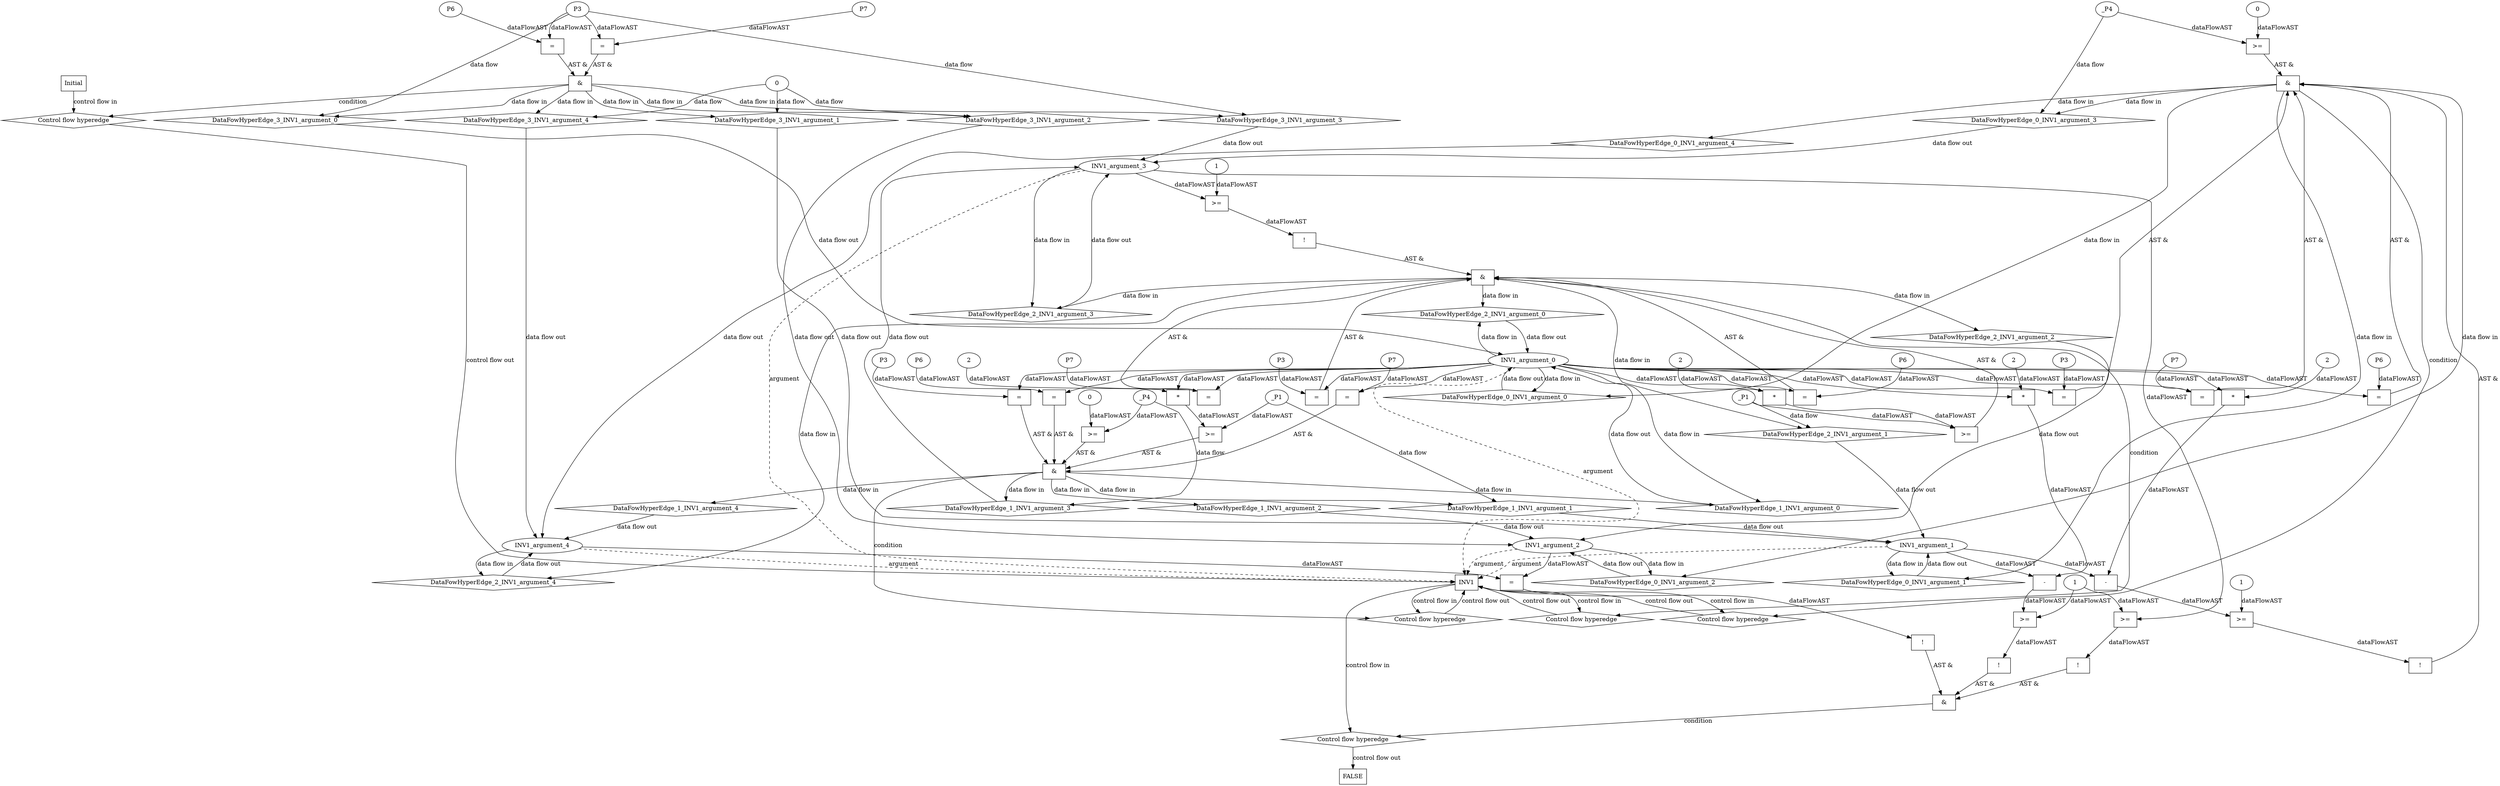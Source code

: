 digraph dag {
"INV1" [label="INV1" nodeName="INV1" class=cfn  shape="rect"];
FALSE [label="FALSE" nodeName=FALSE class=cfn  shape="rect"];
Initial [label="Initial" nodeName=Initial class=cfn  shape="rect"];
ControlFowHyperEdge_0 [label="Control flow hyperedge" nodeName=ControlFowHyperEdge_0 class=controlFlowHyperEdge shape="diamond"];
"INV1" -> ControlFowHyperEdge_0 [label="control flow in"]
ControlFowHyperEdge_0 -> "INV1" [label="control flow out"]
ControlFowHyperEdge_1 [label="Control flow hyperedge" nodeName=ControlFowHyperEdge_1 class=controlFlowHyperEdge shape="diamond"];
"INV1" -> ControlFowHyperEdge_1 [label="control flow in"]
ControlFowHyperEdge_1 -> "INV1" [label="control flow out"]
ControlFowHyperEdge_2 [label="Control flow hyperedge" nodeName=ControlFowHyperEdge_2 class=controlFlowHyperEdge shape="diamond"];
"INV1" -> ControlFowHyperEdge_2 [label="control flow in"]
ControlFowHyperEdge_2 -> "INV1" [label="control flow out"]
ControlFowHyperEdge_3 [label="Control flow hyperedge" nodeName=ControlFowHyperEdge_3 class=controlFlowHyperEdge shape="diamond"];
"Initial" -> ControlFowHyperEdge_3 [label="control flow in"]
ControlFowHyperEdge_3 -> "INV1" [label="control flow out"]
ControlFowHyperEdge_4 [label="Control flow hyperedge" nodeName=ControlFowHyperEdge_4 class=controlFlowHyperEdge shape="diamond"];
"INV1" -> ControlFowHyperEdge_4 [label="control flow in"]
ControlFowHyperEdge_4 -> "FALSE" [label="control flow out"]
"INV1_argument_0" [label="INV1_argument_0" nodeName=argument0 class=argument  head="INV1" shape="oval"];
"INV1_argument_0" -> "INV1"[label="argument" style="dashed"]
"INV1_argument_1" [label="INV1_argument_1" nodeName=argument1 class=argument  head="INV1" shape="oval"];
"INV1_argument_1" -> "INV1"[label="argument" style="dashed"]
"INV1_argument_2" [label="INV1_argument_2" nodeName=argument2 class=argument  head="INV1" shape="oval"];
"INV1_argument_2" -> "INV1"[label="argument" style="dashed"]
"INV1_argument_3" [label="INV1_argument_3" nodeName=argument3 class=argument  head="INV1" shape="oval"];
"INV1_argument_3" -> "INV1"[label="argument" style="dashed"]
"INV1_argument_4" [label="INV1_argument_4" nodeName=argument4 class=argument  head="INV1" shape="oval"];
"INV1_argument_4" -> "INV1"[label="argument" style="dashed"]

"xxxINV1___INV1_0xxx_and" [label="&" nodeName="xxxINV1___INV1_0xxx_and" class=Operator shape="rect"];
"xxxINV1___INV1_0xxxguard1_node_0" [label="=" nodeName="xxxINV1___INV1_0xxxguard1_node_0" class=Operator  shape="rect"];
"xxxINV1___INV1_0xxxguard1_node_1" [label="P3" nodeName="xxxINV1___INV1_0xxxguard1_node_1" class=Constant ];
"xxxINV1___INV1_0xxxguard1_node_1" -> "xxxINV1___INV1_0xxxguard1_node_0"[label="dataFlowAST"]
"INV1_argument_0" -> "xxxINV1___INV1_0xxxguard1_node_0"[label="dataFlowAST"]

"xxxINV1___INV1_0xxxguard1_node_0" -> "xxxINV1___INV1_0xxx_and" [label="AST &"];
"xxxINV1___INV1_0xxxguard2_node_0" [label="!" nodeName="xxxINV1___INV1_0xxxguard2_node_0" class=Operator shape="rect"];
"xxxINV1___INV1_0xxxguard2_node_1" [label=">=" nodeName="xxxINV1___INV1_0xxxguard2_node_1" class=Operator  shape="rect"];
"xxxINV1___INV1_0xxxguard2_node_2" [label="-" nodeName="xxxINV1___INV1_0xxxguard2_node_2" class= Operator shape="rect"];
"xxxINV1___INV1_0xxxguard2_node_3" [label="*" nodeName="xxxINV1___INV1_0xxxguard2_node_3" class=Operator  shape="rect"];
"xxxINV1___INV1_0xxxguard2_node_4" [label="2" nodeName="xxxINV1___INV1_0xxxguard2_node_4" class=Coeff ];
"xxxINV1___INV1_0xxxguard2_node_7" [label="1" nodeName="xxxINV1___INV1_0xxxguard2_node_7" class=Literal ];
"xxxINV1___INV1_0xxxguard2_node_1" -> "xxxINV1___INV1_0xxxguard2_node_0"[label="dataFlowAST"]
"xxxINV1___INV1_0xxxguard2_node_2" -> "xxxINV1___INV1_0xxxguard2_node_1"[label="dataFlowAST"]
"xxxINV1___INV1_0xxxguard2_node_7" -> "xxxINV1___INV1_0xxxguard2_node_1"[label="dataFlowAST"]
"xxxINV1___INV1_0xxxguard2_node_3" -> "xxxINV1___INV1_0xxxguard2_node_2"[label="dataFlowAST"]
"INV1_argument_1" -> "xxxINV1___INV1_0xxxguard2_node_2"[label="dataFlowAST"]
"xxxINV1___INV1_0xxxguard2_node_4" -> "xxxINV1___INV1_0xxxguard2_node_3"[label="dataFlowAST"]
"INV1_argument_0" -> "xxxINV1___INV1_0xxxguard2_node_3"[label="dataFlowAST"]

"xxxINV1___INV1_0xxxguard2_node_0" -> "xxxINV1___INV1_0xxx_and" [label="AST &"];
"xxxINV1___INV1_0xxxguard_0_node_0" [label="=" nodeName="xxxINV1___INV1_0xxxguard_0_node_0" class=Operator  shape="rect"];
"xxxINV1___INV1_0xxxguard_0_node_1" [label="P7" nodeName="xxxINV1___INV1_0xxxguard_0_node_1" class=Constant ];
"xxxINV1___INV1_0xxxguard_0_node_1" -> "xxxINV1___INV1_0xxxguard_0_node_0"[label="dataFlowAST"]
"INV1_argument_0" -> "xxxINV1___INV1_0xxxguard_0_node_0"[label="dataFlowAST"]

"xxxINV1___INV1_0xxxguard_0_node_0" -> "xxxINV1___INV1_0xxx_and" [label="AST &"];
"xxxINV1___INV1_0xxxguard4_node_0" [label="=" nodeName="xxxINV1___INV1_0xxxguard4_node_0" class=Operator  shape="rect"];
"xxxINV1___INV1_0xxxguard4_node_1" [label="P6" nodeName="xxxINV1___INV1_0xxxguard4_node_1" class=Constant ];
"xxxINV1___INV1_0xxxguard4_node_1" -> "xxxINV1___INV1_0xxxguard4_node_0"[label="dataFlowAST"]
"INV1_argument_0" -> "xxxINV1___INV1_0xxxguard4_node_0"[label="dataFlowAST"]

"xxxINV1___INV1_0xxxguard4_node_0" -> "xxxINV1___INV1_0xxx_and" [label="AST &"];
"xxxINV1___INV1_0xxxguard3_node_0" [label=">=" nodeName="xxxINV1___INV1_0xxxguard3_node_0" class=Operator  shape="rect"];
"xxxINV1___INV1_0xxxguard3_node_2" [label="0" nodeName="xxxINV1___INV1_0xxxguard3_node_2" class=Literal ];
"xxxINV1___INV1_0xxxdataFlow_0_node_0" -> "xxxINV1___INV1_0xxxguard3_node_0"[label="dataFlowAST"]
"xxxINV1___INV1_0xxxguard3_node_2" -> "xxxINV1___INV1_0xxxguard3_node_0"[label="dataFlowAST"]

"xxxINV1___INV1_0xxxguard3_node_0" -> "xxxINV1___INV1_0xxx_and" [label="AST &"];
"xxxINV1___INV1_0xxx_and" -> "ControlFowHyperEdge_0" [label="condition"];
"xxxINV1___INV1_0xxxdataFlow_0_node_0" [label="_P4" nodeName="xxxINV1___INV1_0xxxdataFlow_0_node_0" class=Constant ];

"xxxINV1___INV1_0xxxdataFlow_0_node_0" -> "DataFowHyperEdge_0_INV1_argument_3" [label="data flow"];
"xxxINV1___INV1_1xxx_and" [label="&" nodeName="xxxINV1___INV1_1xxx_and" class=Operator shape="rect"];
"xxxINV1___INV1_1xxxguard2_node_0" [label=">=" nodeName="xxxINV1___INV1_1xxxguard2_node_0" class=Operator  shape="rect"];
"xxxINV1___INV1_1xxxguard2_node_2" [label="0" nodeName="xxxINV1___INV1_1xxxguard2_node_2" class=Literal ];
"xxxINV1___INV1_1xxxdataFlow1_node_0" -> "xxxINV1___INV1_1xxxguard2_node_0"[label="dataFlowAST"]
"xxxINV1___INV1_1xxxguard2_node_2" -> "xxxINV1___INV1_1xxxguard2_node_0"[label="dataFlowAST"]

"xxxINV1___INV1_1xxxguard2_node_0" -> "xxxINV1___INV1_1xxx_and" [label="AST &"];
"xxxINV1___INV1_1xxxguard3_node_0" [label=">=" nodeName="xxxINV1___INV1_1xxxguard3_node_0" class=Operator  shape="rect"];
"xxxINV1___INV1_1xxxguard3_node_1" [label="*" nodeName="xxxINV1___INV1_1xxxguard3_node_1" class=Operator  shape="rect"];
"xxxINV1___INV1_1xxxguard3_node_2" [label="2" nodeName="xxxINV1___INV1_1xxxguard3_node_2" class=Coeff ];
"xxxINV1___INV1_1xxxguard3_node_1" -> "xxxINV1___INV1_1xxxguard3_node_0"[label="dataFlowAST"]
"xxxINV1___INV1_1xxxdataFlow_0_node_0" -> "xxxINV1___INV1_1xxxguard3_node_0"[label="dataFlowAST"]
"xxxINV1___INV1_1xxxguard3_node_2" -> "xxxINV1___INV1_1xxxguard3_node_1"[label="dataFlowAST"]
"INV1_argument_0" -> "xxxINV1___INV1_1xxxguard3_node_1"[label="dataFlowAST"]

"xxxINV1___INV1_1xxxguard3_node_0" -> "xxxINV1___INV1_1xxx_and" [label="AST &"];
"xxxINV1___INV1_1xxxguard_0_node_0" [label="=" nodeName="xxxINV1___INV1_1xxxguard_0_node_0" class=Operator  shape="rect"];
"xxxINV1___INV1_1xxxguard_0_node_1" [label="P7" nodeName="xxxINV1___INV1_1xxxguard_0_node_1" class=Constant ];
"xxxINV1___INV1_1xxxguard_0_node_1" -> "xxxINV1___INV1_1xxxguard_0_node_0"[label="dataFlowAST"]
"INV1_argument_0" -> "xxxINV1___INV1_1xxxguard_0_node_0"[label="dataFlowAST"]

"xxxINV1___INV1_1xxxguard_0_node_0" -> "xxxINV1___INV1_1xxx_and" [label="AST &"];
"xxxINV1___INV1_1xxxguard4_node_0" [label="=" nodeName="xxxINV1___INV1_1xxxguard4_node_0" class=Operator  shape="rect"];
"xxxINV1___INV1_1xxxguard4_node_1" [label="P6" nodeName="xxxINV1___INV1_1xxxguard4_node_1" class=Constant ];
"xxxINV1___INV1_1xxxguard4_node_1" -> "xxxINV1___INV1_1xxxguard4_node_0"[label="dataFlowAST"]
"INV1_argument_0" -> "xxxINV1___INV1_1xxxguard4_node_0"[label="dataFlowAST"]

"xxxINV1___INV1_1xxxguard4_node_0" -> "xxxINV1___INV1_1xxx_and" [label="AST &"];
"xxxINV1___INV1_1xxxguard1_node_0" [label="=" nodeName="xxxINV1___INV1_1xxxguard1_node_0" class=Operator  shape="rect"];
"xxxINV1___INV1_1xxxguard1_node_1" [label="P3" nodeName="xxxINV1___INV1_1xxxguard1_node_1" class=Constant ];
"xxxINV1___INV1_1xxxguard1_node_1" -> "xxxINV1___INV1_1xxxguard1_node_0"[label="dataFlowAST"]
"INV1_argument_0" -> "xxxINV1___INV1_1xxxguard1_node_0"[label="dataFlowAST"]

"xxxINV1___INV1_1xxxguard1_node_0" -> "xxxINV1___INV1_1xxx_and" [label="AST &"];
"xxxINV1___INV1_1xxx_and" -> "ControlFowHyperEdge_1" [label="condition"];
"xxxINV1___INV1_1xxxdataFlow_0_node_0" [label="_P1" nodeName="xxxINV1___INV1_1xxxdataFlow_0_node_0" class=Constant ];

"xxxINV1___INV1_1xxxdataFlow_0_node_0" -> "DataFowHyperEdge_1_INV1_argument_1" [label="data flow"];
"xxxINV1___INV1_1xxxdataFlow1_node_0" [label="_P4" nodeName="xxxINV1___INV1_1xxxdataFlow1_node_0" class=Constant ];

"xxxINV1___INV1_1xxxdataFlow1_node_0" -> "DataFowHyperEdge_1_INV1_argument_3" [label="data flow"];
"xxxINV1___INV1_2xxx_and" [label="&" nodeName="xxxINV1___INV1_2xxx_and" class=Operator shape="rect"];
"xxxINV1___INV1_2xxxguard3_node_0" [label=">=" nodeName="xxxINV1___INV1_2xxxguard3_node_0" class=Operator  shape="rect"];
"xxxINV1___INV1_2xxxguard3_node_1" [label="*" nodeName="xxxINV1___INV1_2xxxguard3_node_1" class=Operator  shape="rect"];
"xxxINV1___INV1_2xxxguard3_node_2" [label="2" nodeName="xxxINV1___INV1_2xxxguard3_node_2" class=Coeff ];
"xxxINV1___INV1_2xxxguard3_node_1" -> "xxxINV1___INV1_2xxxguard3_node_0"[label="dataFlowAST"]
"xxxINV1___INV1_2xxxdataFlow_0_node_0" -> "xxxINV1___INV1_2xxxguard3_node_0"[label="dataFlowAST"]
"xxxINV1___INV1_2xxxguard3_node_2" -> "xxxINV1___INV1_2xxxguard3_node_1"[label="dataFlowAST"]
"INV1_argument_0" -> "xxxINV1___INV1_2xxxguard3_node_1"[label="dataFlowAST"]

"xxxINV1___INV1_2xxxguard3_node_0" -> "xxxINV1___INV1_2xxx_and" [label="AST &"];
"xxxINV1___INV1_2xxxguard4_node_0" [label="=" nodeName="xxxINV1___INV1_2xxxguard4_node_0" class=Operator  shape="rect"];
"xxxINV1___INV1_2xxxguard4_node_1" [label="P6" nodeName="xxxINV1___INV1_2xxxguard4_node_1" class=Constant ];
"xxxINV1___INV1_2xxxguard4_node_1" -> "xxxINV1___INV1_2xxxguard4_node_0"[label="dataFlowAST"]
"INV1_argument_0" -> "xxxINV1___INV1_2xxxguard4_node_0"[label="dataFlowAST"]

"xxxINV1___INV1_2xxxguard4_node_0" -> "xxxINV1___INV1_2xxx_and" [label="AST &"];
"xxxINV1___INV1_2xxxguard_0_node_0" [label="=" nodeName="xxxINV1___INV1_2xxxguard_0_node_0" class=Operator  shape="rect"];
"xxxINV1___INV1_2xxxguard_0_node_1" [label="P7" nodeName="xxxINV1___INV1_2xxxguard_0_node_1" class=Constant ];
"xxxINV1___INV1_2xxxguard_0_node_1" -> "xxxINV1___INV1_2xxxguard_0_node_0"[label="dataFlowAST"]
"INV1_argument_0" -> "xxxINV1___INV1_2xxxguard_0_node_0"[label="dataFlowAST"]

"xxxINV1___INV1_2xxxguard_0_node_0" -> "xxxINV1___INV1_2xxx_and" [label="AST &"];
"xxxINV1___INV1_2xxxguard2_node_0" [label="!" nodeName="xxxINV1___INV1_2xxxguard2_node_0" class=Operator shape="rect"];
"xxxINV1___INV1_2xxxguard2_node_1" [label=">=" nodeName="xxxINV1___INV1_2xxxguard2_node_1" class=Operator  shape="rect"];
"xxxINV1___INV1_2xxxguard2_node_3" [label="1" nodeName="xxxINV1___INV1_2xxxguard2_node_3" class=Literal ];
"xxxINV1___INV1_2xxxguard2_node_1" -> "xxxINV1___INV1_2xxxguard2_node_0"[label="dataFlowAST"]
"INV1_argument_3" -> "xxxINV1___INV1_2xxxguard2_node_1"[label="dataFlowAST"]
"xxxINV1___INV1_2xxxguard2_node_3" -> "xxxINV1___INV1_2xxxguard2_node_1"[label="dataFlowAST"]

"xxxINV1___INV1_2xxxguard2_node_0" -> "xxxINV1___INV1_2xxx_and" [label="AST &"];
"xxxINV1___INV1_2xxxguard1_node_0" [label="=" nodeName="xxxINV1___INV1_2xxxguard1_node_0" class=Operator  shape="rect"];
"xxxINV1___INV1_2xxxguard1_node_1" [label="P3" nodeName="xxxINV1___INV1_2xxxguard1_node_1" class=Constant ];
"xxxINV1___INV1_2xxxguard1_node_1" -> "xxxINV1___INV1_2xxxguard1_node_0"[label="dataFlowAST"]
"INV1_argument_0" -> "xxxINV1___INV1_2xxxguard1_node_0"[label="dataFlowAST"]

"xxxINV1___INV1_2xxxguard1_node_0" -> "xxxINV1___INV1_2xxx_and" [label="AST &"];
"xxxINV1___INV1_2xxx_and" -> "ControlFowHyperEdge_2" [label="condition"];
"xxxINV1___INV1_2xxxdataFlow_0_node_0" [label="_P1" nodeName="xxxINV1___INV1_2xxxdataFlow_0_node_0" class=Constant ];

"xxxINV1___INV1_2xxxdataFlow_0_node_0" -> "DataFowHyperEdge_2_INV1_argument_1" [label="data flow"];
"xxxINV1___Initial_3xxx_and" [label="&" nodeName="xxxINV1___Initial_3xxx_and" class=Operator shape="rect"];
"xxxINV1___Initial_3xxxguard_0_node_0" [label="=" nodeName="xxxINV1___Initial_3xxxguard_0_node_0" class=Operator  shape="rect"];
"xxxINV1___Initial_3xxxguard_0_node_1" [label="P7" nodeName="xxxINV1___Initial_3xxxguard_0_node_1" class=Constant ];
"xxxINV1___Initial_3xxxguard_0_node_1" -> "xxxINV1___Initial_3xxxguard_0_node_0"[label="dataFlowAST"]
"xxxINV1___Initial_3xxxdataFlow3_node_0" -> "xxxINV1___Initial_3xxxguard_0_node_0"[label="dataFlowAST"]

"xxxINV1___Initial_3xxxguard_0_node_0" -> "xxxINV1___Initial_3xxx_and" [label="AST &"];
"xxxINV1___Initial_3xxxguard1_node_0" [label="=" nodeName="xxxINV1___Initial_3xxxguard1_node_0" class=Operator  shape="rect"];
"xxxINV1___Initial_3xxxguard1_node_1" [label="P6" nodeName="xxxINV1___Initial_3xxxguard1_node_1" class=Constant ];
"xxxINV1___Initial_3xxxguard1_node_1" -> "xxxINV1___Initial_3xxxguard1_node_0"[label="dataFlowAST"]
"xxxINV1___Initial_3xxxdataFlow3_node_0" -> "xxxINV1___Initial_3xxxguard1_node_0"[label="dataFlowAST"]

"xxxINV1___Initial_3xxxguard1_node_0" -> "xxxINV1___Initial_3xxx_and" [label="AST &"];
"xxxINV1___Initial_3xxx_and" -> "ControlFowHyperEdge_3" [label="condition"];
"xxxINV1___Initial_3xxxdataFlow_0_node_0" [label="0" nodeName="xxxINV1___Initial_3xxxdataFlow_0_node_0" class=Literal ];

"xxxINV1___Initial_3xxxdataFlow_0_node_0" -> "DataFowHyperEdge_3_INV1_argument_4" [label="data flow"];

"xxxINV1___Initial_3xxxdataFlow_0_node_0" -> "DataFowHyperEdge_3_INV1_argument_1" [label="data flow"];

"xxxINV1___Initial_3xxxdataFlow_0_node_0" -> "DataFowHyperEdge_3_INV1_argument_2" [label="data flow"];
"xxxINV1___Initial_3xxxdataFlow3_node_0" [label="P3" nodeName="xxxINV1___Initial_3xxxdataFlow3_node_0" class=Constant ];

"xxxINV1___Initial_3xxxdataFlow3_node_0" -> "DataFowHyperEdge_3_INV1_argument_3" [label="data flow"];

"xxxINV1___Initial_3xxxdataFlow3_node_0" -> "DataFowHyperEdge_3_INV1_argument_0" [label="data flow"];
"xxxFALSE___INV1_4xxx_and" [label="&" nodeName="xxxFALSE___INV1_4xxx_and" class=Operator shape="rect"];
"xxxFALSE___INV1_4xxxguard_0_node_0" [label="!" nodeName="xxxFALSE___INV1_4xxxguard_0_node_0" class=Operator shape="rect"];
"xxxFALSE___INV1_4xxxguard_0_node_1" [label="=" nodeName="xxxFALSE___INV1_4xxxguard_0_node_1" class=Operator  shape="rect"];
"xxxFALSE___INV1_4xxxguard_0_node_1" -> "xxxFALSE___INV1_4xxxguard_0_node_0"[label="dataFlowAST"]
"INV1_argument_2" -> "xxxFALSE___INV1_4xxxguard_0_node_1"[label="dataFlowAST"]
"INV1_argument_4" -> "xxxFALSE___INV1_4xxxguard_0_node_1"[label="dataFlowAST"]

"xxxFALSE___INV1_4xxxguard_0_node_0" -> "xxxFALSE___INV1_4xxx_and" [label="AST &"];
"xxxFALSE___INV1_4xxxguard1_node_0" [label="!" nodeName="xxxFALSE___INV1_4xxxguard1_node_0" class=Operator shape="rect"];
"xxxFALSE___INV1_4xxxguard1_node_1" [label=">=" nodeName="xxxFALSE___INV1_4xxxguard1_node_1" class=Operator  shape="rect"];
"xxxFALSE___INV1_4xxxguard1_node_2" [label="-" nodeName="xxxFALSE___INV1_4xxxguard1_node_2" class= Operator shape="rect"];
"xxxFALSE___INV1_4xxxguard1_node_3" [label="*" nodeName="xxxFALSE___INV1_4xxxguard1_node_3" class=Operator  shape="rect"];
"xxxFALSE___INV1_4xxxguard1_node_4" [label="2" nodeName="xxxFALSE___INV1_4xxxguard1_node_4" class=Coeff ];
"xxxFALSE___INV1_4xxxguard1_node_7" [label="1" nodeName="xxxFALSE___INV1_4xxxguard1_node_7" class=Literal ];
"xxxFALSE___INV1_4xxxguard1_node_1" -> "xxxFALSE___INV1_4xxxguard1_node_0"[label="dataFlowAST"]
"xxxFALSE___INV1_4xxxguard1_node_2" -> "xxxFALSE___INV1_4xxxguard1_node_1"[label="dataFlowAST"]
"xxxFALSE___INV1_4xxxguard1_node_7" -> "xxxFALSE___INV1_4xxxguard1_node_1"[label="dataFlowAST"]
"xxxFALSE___INV1_4xxxguard1_node_3" -> "xxxFALSE___INV1_4xxxguard1_node_2"[label="dataFlowAST"]
"INV1_argument_1" -> "xxxFALSE___INV1_4xxxguard1_node_2"[label="dataFlowAST"]
"xxxFALSE___INV1_4xxxguard1_node_4" -> "xxxFALSE___INV1_4xxxguard1_node_3"[label="dataFlowAST"]
"INV1_argument_0" -> "xxxFALSE___INV1_4xxxguard1_node_3"[label="dataFlowAST"]

"xxxFALSE___INV1_4xxxguard1_node_0" -> "xxxFALSE___INV1_4xxx_and" [label="AST &"];
"xxxFALSE___INV1_4xxxguard2_node_0" [label="!" nodeName="xxxFALSE___INV1_4xxxguard2_node_0" class=Operator shape="rect"];
"xxxFALSE___INV1_4xxxguard2_node_1" [label=">=" nodeName="xxxFALSE___INV1_4xxxguard2_node_1" class=Operator  shape="rect"];
"xxxFALSE___INV1_4xxxguard2_node_1" -> "xxxFALSE___INV1_4xxxguard2_node_0"[label="dataFlowAST"]
"INV1_argument_3" -> "xxxFALSE___INV1_4xxxguard2_node_1"[label="dataFlowAST"]
"xxxFALSE___INV1_4xxxguard1_node_7" -> "xxxFALSE___INV1_4xxxguard2_node_1"[label="dataFlowAST"]

"xxxFALSE___INV1_4xxxguard2_node_0" -> "xxxFALSE___INV1_4xxx_and" [label="AST &"];
"xxxFALSE___INV1_4xxx_and" -> "ControlFowHyperEdge_4" [label="condition"];
"DataFowHyperEdge_0_INV1_argument_0" [label="DataFowHyperEdge_0_INV1_argument_0" nodeName="DataFowHyperEdge_0_INV1_argument_0" class=DataFlowHyperedge shape="diamond"];
"DataFowHyperEdge_0_INV1_argument_0" -> "INV1_argument_0"[label="data flow out"]
"xxxINV1___INV1_0xxx_and" -> "DataFowHyperEdge_0_INV1_argument_0"[label="data flow in"]
"DataFowHyperEdge_0_INV1_argument_1" [label="DataFowHyperEdge_0_INV1_argument_1" nodeName="DataFowHyperEdge_0_INV1_argument_1" class=DataFlowHyperedge shape="diamond"];
"DataFowHyperEdge_0_INV1_argument_1" -> "INV1_argument_1"[label="data flow out"]
"xxxINV1___INV1_0xxx_and" -> "DataFowHyperEdge_0_INV1_argument_1"[label="data flow in"]
"DataFowHyperEdge_0_INV1_argument_2" [label="DataFowHyperEdge_0_INV1_argument_2" nodeName="DataFowHyperEdge_0_INV1_argument_2" class=DataFlowHyperedge shape="diamond"];
"DataFowHyperEdge_0_INV1_argument_2" -> "INV1_argument_2"[label="data flow out"]
"xxxINV1___INV1_0xxx_and" -> "DataFowHyperEdge_0_INV1_argument_2"[label="data flow in"]
"DataFowHyperEdge_0_INV1_argument_3" [label="DataFowHyperEdge_0_INV1_argument_3" nodeName="DataFowHyperEdge_0_INV1_argument_3" class=DataFlowHyperedge shape="diamond"];
"DataFowHyperEdge_0_INV1_argument_3" -> "INV1_argument_3"[label="data flow out"]
"xxxINV1___INV1_0xxx_and" -> "DataFowHyperEdge_0_INV1_argument_3"[label="data flow in"]
"DataFowHyperEdge_0_INV1_argument_4" [label="DataFowHyperEdge_0_INV1_argument_4" nodeName="DataFowHyperEdge_0_INV1_argument_4" class=DataFlowHyperedge shape="diamond"];
"DataFowHyperEdge_0_INV1_argument_4" -> "INV1_argument_4"[label="data flow out"]
"xxxINV1___INV1_0xxx_and" -> "DataFowHyperEdge_0_INV1_argument_4"[label="data flow in"]
"DataFowHyperEdge_1_INV1_argument_0" [label="DataFowHyperEdge_1_INV1_argument_0" nodeName="DataFowHyperEdge_1_INV1_argument_0" class=DataFlowHyperedge shape="diamond"];
"DataFowHyperEdge_1_INV1_argument_0" -> "INV1_argument_0"[label="data flow out"]
"xxxINV1___INV1_1xxx_and" -> "DataFowHyperEdge_1_INV1_argument_0"[label="data flow in"]
"DataFowHyperEdge_1_INV1_argument_1" [label="DataFowHyperEdge_1_INV1_argument_1" nodeName="DataFowHyperEdge_1_INV1_argument_1" class=DataFlowHyperedge shape="diamond"];
"DataFowHyperEdge_1_INV1_argument_1" -> "INV1_argument_1"[label="data flow out"]
"xxxINV1___INV1_1xxx_and" -> "DataFowHyperEdge_1_INV1_argument_1"[label="data flow in"]
"DataFowHyperEdge_1_INV1_argument_2" [label="DataFowHyperEdge_1_INV1_argument_2" nodeName="DataFowHyperEdge_1_INV1_argument_2" class=DataFlowHyperedge shape="diamond"];
"DataFowHyperEdge_1_INV1_argument_2" -> "INV1_argument_2"[label="data flow out"]
"xxxINV1___INV1_1xxx_and" -> "DataFowHyperEdge_1_INV1_argument_2"[label="data flow in"]
"DataFowHyperEdge_1_INV1_argument_3" [label="DataFowHyperEdge_1_INV1_argument_3" nodeName="DataFowHyperEdge_1_INV1_argument_3" class=DataFlowHyperedge shape="diamond"];
"DataFowHyperEdge_1_INV1_argument_3" -> "INV1_argument_3"[label="data flow out"]
"xxxINV1___INV1_1xxx_and" -> "DataFowHyperEdge_1_INV1_argument_3"[label="data flow in"]
"DataFowHyperEdge_1_INV1_argument_4" [label="DataFowHyperEdge_1_INV1_argument_4" nodeName="DataFowHyperEdge_1_INV1_argument_4" class=DataFlowHyperedge shape="diamond"];
"DataFowHyperEdge_1_INV1_argument_4" -> "INV1_argument_4"[label="data flow out"]
"xxxINV1___INV1_1xxx_and" -> "DataFowHyperEdge_1_INV1_argument_4"[label="data flow in"]
"DataFowHyperEdge_2_INV1_argument_0" [label="DataFowHyperEdge_2_INV1_argument_0" nodeName="DataFowHyperEdge_2_INV1_argument_0" class=DataFlowHyperedge shape="diamond"];
"DataFowHyperEdge_2_INV1_argument_0" -> "INV1_argument_0"[label="data flow out"]
"xxxINV1___INV1_2xxx_and" -> "DataFowHyperEdge_2_INV1_argument_0"[label="data flow in"]
"DataFowHyperEdge_2_INV1_argument_1" [label="DataFowHyperEdge_2_INV1_argument_1" nodeName="DataFowHyperEdge_2_INV1_argument_1" class=DataFlowHyperedge shape="diamond"];
"DataFowHyperEdge_2_INV1_argument_1" -> "INV1_argument_1"[label="data flow out"]
"xxxINV1___INV1_2xxx_and" -> "DataFowHyperEdge_2_INV1_argument_1"[label="data flow in"]
"DataFowHyperEdge_2_INV1_argument_2" [label="DataFowHyperEdge_2_INV1_argument_2" nodeName="DataFowHyperEdge_2_INV1_argument_2" class=DataFlowHyperedge shape="diamond"];
"DataFowHyperEdge_2_INV1_argument_2" -> "INV1_argument_2"[label="data flow out"]
"xxxINV1___INV1_2xxx_and" -> "DataFowHyperEdge_2_INV1_argument_2"[label="data flow in"]
"DataFowHyperEdge_2_INV1_argument_3" [label="DataFowHyperEdge_2_INV1_argument_3" nodeName="DataFowHyperEdge_2_INV1_argument_3" class=DataFlowHyperedge shape="diamond"];
"DataFowHyperEdge_2_INV1_argument_3" -> "INV1_argument_3"[label="data flow out"]
"xxxINV1___INV1_2xxx_and" -> "DataFowHyperEdge_2_INV1_argument_3"[label="data flow in"]
"DataFowHyperEdge_2_INV1_argument_4" [label="DataFowHyperEdge_2_INV1_argument_4" nodeName="DataFowHyperEdge_2_INV1_argument_4" class=DataFlowHyperedge shape="diamond"];
"DataFowHyperEdge_2_INV1_argument_4" -> "INV1_argument_4"[label="data flow out"]
"xxxINV1___INV1_2xxx_and" -> "DataFowHyperEdge_2_INV1_argument_4"[label="data flow in"]
"DataFowHyperEdge_3_INV1_argument_0" [label="DataFowHyperEdge_3_INV1_argument_0" nodeName="DataFowHyperEdge_3_INV1_argument_0" class=DataFlowHyperedge shape="diamond"];
"DataFowHyperEdge_3_INV1_argument_0" -> "INV1_argument_0"[label="data flow out"]
"xxxINV1___Initial_3xxx_and" -> "DataFowHyperEdge_3_INV1_argument_0"[label="data flow in"]
"DataFowHyperEdge_3_INV1_argument_1" [label="DataFowHyperEdge_3_INV1_argument_1" nodeName="DataFowHyperEdge_3_INV1_argument_1" class=DataFlowHyperedge shape="diamond"];
"DataFowHyperEdge_3_INV1_argument_1" -> "INV1_argument_1"[label="data flow out"]
"xxxINV1___Initial_3xxx_and" -> "DataFowHyperEdge_3_INV1_argument_1"[label="data flow in"]
"DataFowHyperEdge_3_INV1_argument_2" [label="DataFowHyperEdge_3_INV1_argument_2" nodeName="DataFowHyperEdge_3_INV1_argument_2" class=DataFlowHyperedge shape="diamond"];
"DataFowHyperEdge_3_INV1_argument_2" -> "INV1_argument_2"[label="data flow out"]
"xxxINV1___Initial_3xxx_and" -> "DataFowHyperEdge_3_INV1_argument_2"[label="data flow in"]
"DataFowHyperEdge_3_INV1_argument_3" [label="DataFowHyperEdge_3_INV1_argument_3" nodeName="DataFowHyperEdge_3_INV1_argument_3" class=DataFlowHyperedge shape="diamond"];
"DataFowHyperEdge_3_INV1_argument_3" -> "INV1_argument_3"[label="data flow out"]
"xxxINV1___Initial_3xxx_and" -> "DataFowHyperEdge_3_INV1_argument_3"[label="data flow in"]
"DataFowHyperEdge_3_INV1_argument_4" [label="DataFowHyperEdge_3_INV1_argument_4" nodeName="DataFowHyperEdge_3_INV1_argument_4" class=DataFlowHyperedge shape="diamond"];
"DataFowHyperEdge_3_INV1_argument_4" -> "INV1_argument_4"[label="data flow out"]
"xxxINV1___Initial_3xxx_and" -> "DataFowHyperEdge_3_INV1_argument_4"[label="data flow in"]
"INV1_argument_0" -> "DataFowHyperEdge_0_INV1_argument_0"[label="data flow in"]
"INV1_argument_1" -> "DataFowHyperEdge_0_INV1_argument_1"[label="data flow in"]
"INV1_argument_2" -> "DataFowHyperEdge_0_INV1_argument_2"[label="data flow in"]
"INV1_argument_0" -> "DataFowHyperEdge_1_INV1_argument_0"[label="data flow in"]
"INV1_argument_0" -> "DataFowHyperEdge_2_INV1_argument_0"[label="data flow in"]
"INV1_argument_3" -> "DataFowHyperEdge_2_INV1_argument_3"[label="data flow in"]
"INV1_argument_4" -> "DataFowHyperEdge_2_INV1_argument_4"[label="data flow in"]




}
